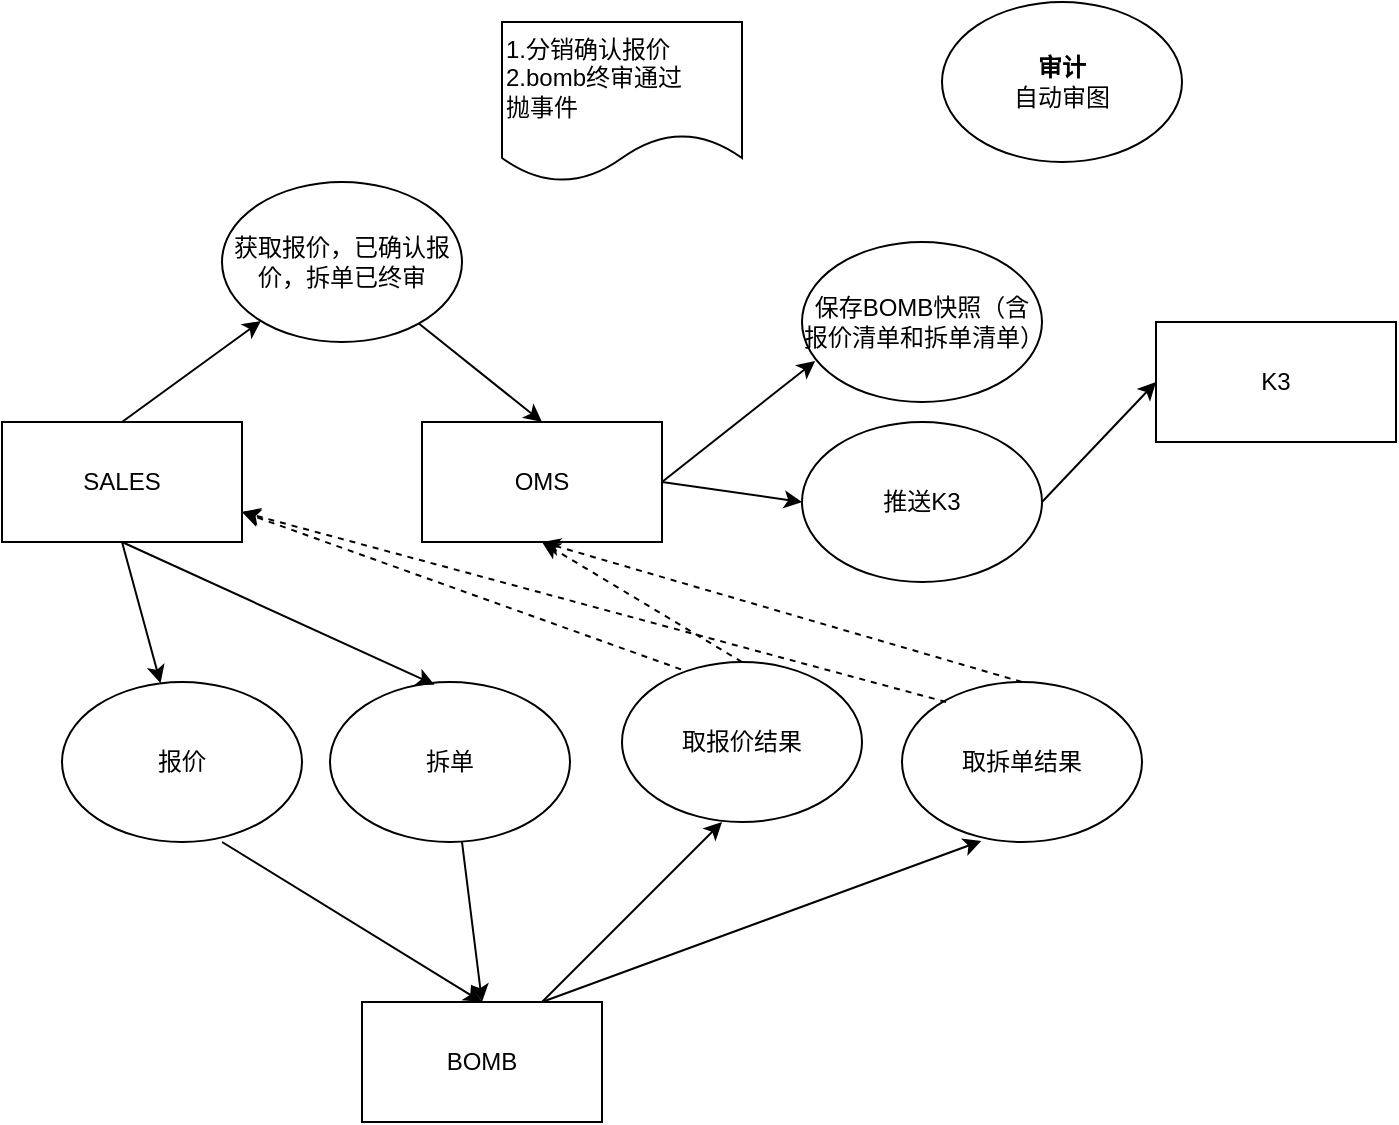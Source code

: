 <mxfile version="20.7.4" type="github">
  <diagram id="C5RBs43oDa-KdzZeNtuy" name="Page-1">
    <mxGraphModel dx="662" dy="1534" grid="1" gridSize="10" guides="1" tooltips="1" connect="1" arrows="1" fold="1" page="1" pageScale="1" pageWidth="827" pageHeight="1169" math="0" shadow="0">
      <root>
        <mxCell id="WIyWlLk6GJQsqaUBKTNV-0" />
        <mxCell id="WIyWlLk6GJQsqaUBKTNV-1" parent="WIyWlLk6GJQsqaUBKTNV-0" />
        <mxCell id="mPW7Y8VU2GV7ToMihj_J-0" value="SALES" style="rounded=0;whiteSpace=wrap;html=1;" vertex="1" parent="WIyWlLk6GJQsqaUBKTNV-1">
          <mxGeometry x="130" y="100" width="120" height="60" as="geometry" />
        </mxCell>
        <mxCell id="mPW7Y8VU2GV7ToMihj_J-1" value="OMS" style="rounded=0;whiteSpace=wrap;html=1;" vertex="1" parent="WIyWlLk6GJQsqaUBKTNV-1">
          <mxGeometry x="340" y="100" width="120" height="60" as="geometry" />
        </mxCell>
        <mxCell id="mPW7Y8VU2GV7ToMihj_J-2" value="BOMB" style="rounded=0;whiteSpace=wrap;html=1;" vertex="1" parent="WIyWlLk6GJQsqaUBKTNV-1">
          <mxGeometry x="310" y="390" width="120" height="60" as="geometry" />
        </mxCell>
        <mxCell id="mPW7Y8VU2GV7ToMihj_J-3" value="报价" style="ellipse;whiteSpace=wrap;html=1;" vertex="1" parent="WIyWlLk6GJQsqaUBKTNV-1">
          <mxGeometry x="160" y="230" width="120" height="80" as="geometry" />
        </mxCell>
        <mxCell id="mPW7Y8VU2GV7ToMihj_J-4" value="拆单" style="ellipse;whiteSpace=wrap;html=1;" vertex="1" parent="WIyWlLk6GJQsqaUBKTNV-1">
          <mxGeometry x="294" y="230" width="120" height="80" as="geometry" />
        </mxCell>
        <mxCell id="mPW7Y8VU2GV7ToMihj_J-5" value="取报价结果" style="ellipse;whiteSpace=wrap;html=1;" vertex="1" parent="WIyWlLk6GJQsqaUBKTNV-1">
          <mxGeometry x="440" y="220" width="120" height="80" as="geometry" />
        </mxCell>
        <mxCell id="mPW7Y8VU2GV7ToMihj_J-6" value="取拆单结果" style="ellipse;whiteSpace=wrap;html=1;" vertex="1" parent="WIyWlLk6GJQsqaUBKTNV-1">
          <mxGeometry x="580" y="230" width="120" height="80" as="geometry" />
        </mxCell>
        <mxCell id="mPW7Y8VU2GV7ToMihj_J-7" value="" style="endArrow=classic;html=1;rounded=0;exitX=0.667;exitY=1;exitDx=0;exitDy=0;exitPerimeter=0;entryX=0.5;entryY=0;entryDx=0;entryDy=0;" edge="1" parent="WIyWlLk6GJQsqaUBKTNV-1" source="mPW7Y8VU2GV7ToMihj_J-3" target="mPW7Y8VU2GV7ToMihj_J-2">
          <mxGeometry width="50" height="50" relative="1" as="geometry">
            <mxPoint x="330" y="340" as="sourcePoint" />
            <mxPoint x="420" y="280" as="targetPoint" />
          </mxGeometry>
        </mxCell>
        <mxCell id="mPW7Y8VU2GV7ToMihj_J-8" value="" style="endArrow=classic;html=1;rounded=0;" edge="1" parent="WIyWlLk6GJQsqaUBKTNV-1">
          <mxGeometry width="50" height="50" relative="1" as="geometry">
            <mxPoint x="360" y="310" as="sourcePoint" />
            <mxPoint x="370" y="390" as="targetPoint" />
          </mxGeometry>
        </mxCell>
        <mxCell id="mPW7Y8VU2GV7ToMihj_J-10" value="" style="endArrow=classic;html=1;rounded=0;" edge="1" parent="WIyWlLk6GJQsqaUBKTNV-1" source="mPW7Y8VU2GV7ToMihj_J-2">
          <mxGeometry width="50" height="50" relative="1" as="geometry">
            <mxPoint x="270.04" y="340" as="sourcePoint" />
            <mxPoint x="490" y="300" as="targetPoint" />
          </mxGeometry>
        </mxCell>
        <mxCell id="mPW7Y8VU2GV7ToMihj_J-13" value="" style="endArrow=classic;html=1;rounded=0;entryX=0.331;entryY=0.993;entryDx=0;entryDy=0;entryPerimeter=0;" edge="1" parent="WIyWlLk6GJQsqaUBKTNV-1" target="mPW7Y8VU2GV7ToMihj_J-6">
          <mxGeometry width="50" height="50" relative="1" as="geometry">
            <mxPoint x="400" y="390" as="sourcePoint" />
            <mxPoint x="500.28" y="313.92" as="targetPoint" />
          </mxGeometry>
        </mxCell>
        <mxCell id="mPW7Y8VU2GV7ToMihj_J-14" value="K3" style="rounded=0;whiteSpace=wrap;html=1;" vertex="1" parent="WIyWlLk6GJQsqaUBKTNV-1">
          <mxGeometry x="707" y="50" width="120" height="60" as="geometry" />
        </mxCell>
        <mxCell id="mPW7Y8VU2GV7ToMihj_J-17" value="" style="endArrow=classic;html=1;rounded=0;exitX=0.5;exitY=0;exitDx=0;exitDy=0;dashed=1;" edge="1" parent="WIyWlLk6GJQsqaUBKTNV-1" source="mPW7Y8VU2GV7ToMihj_J-5">
          <mxGeometry width="50" height="50" relative="1" as="geometry">
            <mxPoint x="411.085" y="400" as="sourcePoint" />
            <mxPoint x="400" y="160" as="targetPoint" />
          </mxGeometry>
        </mxCell>
        <mxCell id="mPW7Y8VU2GV7ToMihj_J-18" value="" style="endArrow=classic;html=1;rounded=0;exitX=0.5;exitY=0;exitDx=0;exitDy=0;dashed=1;" edge="1" parent="WIyWlLk6GJQsqaUBKTNV-1" source="mPW7Y8VU2GV7ToMihj_J-6">
          <mxGeometry width="50" height="50" relative="1" as="geometry">
            <mxPoint x="510" y="230" as="sourcePoint" />
            <mxPoint x="400" y="160" as="targetPoint" />
          </mxGeometry>
        </mxCell>
        <mxCell id="mPW7Y8VU2GV7ToMihj_J-21" value="保存BOMB快照（含报价清单和拆单清单）" style="ellipse;whiteSpace=wrap;html=1;" vertex="1" parent="WIyWlLk6GJQsqaUBKTNV-1">
          <mxGeometry x="530" y="10" width="120" height="80" as="geometry" />
        </mxCell>
        <mxCell id="mPW7Y8VU2GV7ToMihj_J-22" value="推送K3" style="ellipse;whiteSpace=wrap;html=1;" vertex="1" parent="WIyWlLk6GJQsqaUBKTNV-1">
          <mxGeometry x="530" y="100" width="120" height="80" as="geometry" />
        </mxCell>
        <mxCell id="mPW7Y8VU2GV7ToMihj_J-23" value="" style="endArrow=classic;html=1;rounded=0;entryX=0.055;entryY=0.744;entryDx=0;entryDy=0;entryPerimeter=0;exitX=1;exitY=0.5;exitDx=0;exitDy=0;" edge="1" parent="WIyWlLk6GJQsqaUBKTNV-1" source="mPW7Y8VU2GV7ToMihj_J-1" target="mPW7Y8VU2GV7ToMihj_J-21">
          <mxGeometry width="50" height="50" relative="1" as="geometry">
            <mxPoint x="480" y="150" as="sourcePoint" />
            <mxPoint x="530" y="100" as="targetPoint" />
          </mxGeometry>
        </mxCell>
        <mxCell id="mPW7Y8VU2GV7ToMihj_J-24" value="" style="endArrow=classic;html=1;rounded=0;entryX=0;entryY=0.5;entryDx=0;entryDy=0;" edge="1" parent="WIyWlLk6GJQsqaUBKTNV-1" target="mPW7Y8VU2GV7ToMihj_J-22">
          <mxGeometry width="50" height="50" relative="1" as="geometry">
            <mxPoint x="460" y="130" as="sourcePoint" />
            <mxPoint x="543.36" y="80.88" as="targetPoint" />
          </mxGeometry>
        </mxCell>
        <mxCell id="mPW7Y8VU2GV7ToMihj_J-27" value="" style="endArrow=classic;html=1;rounded=0;entryX=0;entryY=0.5;entryDx=0;entryDy=0;exitX=1;exitY=0.5;exitDx=0;exitDy=0;" edge="1" parent="WIyWlLk6GJQsqaUBKTNV-1" source="mPW7Y8VU2GV7ToMihj_J-22" target="mPW7Y8VU2GV7ToMihj_J-14">
          <mxGeometry width="50" height="50" relative="1" as="geometry">
            <mxPoint x="470" y="140" as="sourcePoint" />
            <mxPoint x="540.0" y="150" as="targetPoint" />
          </mxGeometry>
        </mxCell>
        <mxCell id="mPW7Y8VU2GV7ToMihj_J-29" value="" style="endArrow=classic;html=1;rounded=0;exitX=0.5;exitY=1;exitDx=0;exitDy=0;" edge="1" parent="WIyWlLk6GJQsqaUBKTNV-1" source="mPW7Y8VU2GV7ToMihj_J-0" target="mPW7Y8VU2GV7ToMihj_J-3">
          <mxGeometry width="50" height="50" relative="1" as="geometry">
            <mxPoint x="250.04" y="320" as="sourcePoint" />
            <mxPoint x="380" y="400" as="targetPoint" />
          </mxGeometry>
        </mxCell>
        <mxCell id="mPW7Y8VU2GV7ToMihj_J-30" value="" style="endArrow=classic;html=1;rounded=0;exitX=0.5;exitY=1;exitDx=0;exitDy=0;entryX=0.435;entryY=0.017;entryDx=0;entryDy=0;entryPerimeter=0;" edge="1" parent="WIyWlLk6GJQsqaUBKTNV-1" source="mPW7Y8VU2GV7ToMihj_J-0" target="mPW7Y8VU2GV7ToMihj_J-4">
          <mxGeometry width="50" height="50" relative="1" as="geometry">
            <mxPoint x="200" y="170" as="sourcePoint" />
            <mxPoint x="219.354" y="240.635" as="targetPoint" />
          </mxGeometry>
        </mxCell>
        <mxCell id="mPW7Y8VU2GV7ToMihj_J-32" value="获取报价，已确认报价，拆单已终审" style="ellipse;whiteSpace=wrap;html=1;" vertex="1" parent="WIyWlLk6GJQsqaUBKTNV-1">
          <mxGeometry x="240" y="-20" width="120" height="80" as="geometry" />
        </mxCell>
        <mxCell id="mPW7Y8VU2GV7ToMihj_J-33" value="" style="endArrow=classic;html=1;rounded=0;exitX=0.5;exitY=0;exitDx=0;exitDy=0;" edge="1" parent="WIyWlLk6GJQsqaUBKTNV-1" source="mPW7Y8VU2GV7ToMihj_J-0" target="mPW7Y8VU2GV7ToMihj_J-32">
          <mxGeometry width="50" height="50" relative="1" as="geometry">
            <mxPoint x="270" y="110" as="sourcePoint" />
            <mxPoint x="320" y="60" as="targetPoint" />
          </mxGeometry>
        </mxCell>
        <mxCell id="mPW7Y8VU2GV7ToMihj_J-35" value="" style="endArrow=classic;html=1;rounded=0;entryX=0.5;entryY=0;entryDx=0;entryDy=0;" edge="1" parent="WIyWlLk6GJQsqaUBKTNV-1" source="mPW7Y8VU2GV7ToMihj_J-32" target="mPW7Y8VU2GV7ToMihj_J-1">
          <mxGeometry width="50" height="50" relative="1" as="geometry">
            <mxPoint x="200" y="110" as="sourcePoint" />
            <mxPoint x="269.526" y="59.528" as="targetPoint" />
          </mxGeometry>
        </mxCell>
        <mxCell id="mPW7Y8VU2GV7ToMihj_J-38" value="" style="endArrow=classic;html=1;rounded=0;entryX=1;entryY=0.75;entryDx=0;entryDy=0;exitX=0.246;exitY=0.046;exitDx=0;exitDy=0;dashed=1;exitPerimeter=0;" edge="1" parent="WIyWlLk6GJQsqaUBKTNV-1" source="mPW7Y8VU2GV7ToMihj_J-5" target="mPW7Y8VU2GV7ToMihj_J-0">
          <mxGeometry width="50" height="50" relative="1" as="geometry">
            <mxPoint x="510" y="230" as="sourcePoint" />
            <mxPoint x="410" y="170" as="targetPoint" />
          </mxGeometry>
        </mxCell>
        <mxCell id="mPW7Y8VU2GV7ToMihj_J-39" value="" style="endArrow=classic;html=1;rounded=0;entryX=1;entryY=0.75;entryDx=0;entryDy=0;exitX=0.5;exitY=0;exitDx=0;exitDy=0;dashed=1;" edge="1" parent="WIyWlLk6GJQsqaUBKTNV-1" target="mPW7Y8VU2GV7ToMihj_J-0">
          <mxGeometry width="50" height="50" relative="1" as="geometry">
            <mxPoint x="602.08" y="240" as="sourcePoint" />
            <mxPoint x="370.0" y="172.82" as="targetPoint" />
          </mxGeometry>
        </mxCell>
        <mxCell id="mPW7Y8VU2GV7ToMihj_J-40" value="1.分销确认报价&lt;br&gt;2.bomb终审通过&lt;br&gt;抛事件" style="shape=document;whiteSpace=wrap;html=1;boundedLbl=1;align=left;" vertex="1" parent="WIyWlLk6GJQsqaUBKTNV-1">
          <mxGeometry x="380" y="-100" width="120" height="80" as="geometry" />
        </mxCell>
        <mxCell id="mPW7Y8VU2GV7ToMihj_J-41" value="&lt;b&gt;审计&lt;/b&gt;&lt;br&gt;自动审图" style="ellipse;whiteSpace=wrap;html=1;" vertex="1" parent="WIyWlLk6GJQsqaUBKTNV-1">
          <mxGeometry x="600" y="-110" width="120" height="80" as="geometry" />
        </mxCell>
      </root>
    </mxGraphModel>
  </diagram>
</mxfile>
